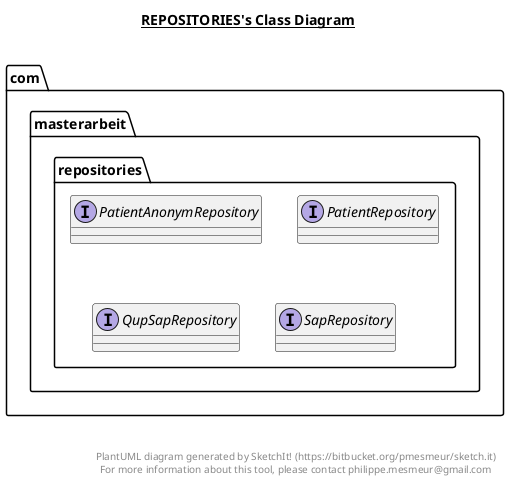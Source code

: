 @startuml

title __REPOSITORIES's Class Diagram__\n

  package com.masterarbeit {
    package com.masterarbeit.repositories {
      interface PatientAnonymRepository {
      }
    }
  }
  

  package com.masterarbeit {
    package com.masterarbeit.repositories {
      interface PatientRepository {
      }
    }
  }
  

  package com.masterarbeit {
    package com.masterarbeit.repositories {
      interface QupSapRepository {
      }
    }
  }
  

  package com.masterarbeit {
    package com.masterarbeit.repositories {
      interface SapRepository {
      }
    }
  }
  



right footer


PlantUML diagram generated by SketchIt! (https://bitbucket.org/pmesmeur/sketch.it)
For more information about this tool, please contact philippe.mesmeur@gmail.com
endfooter

@enduml
